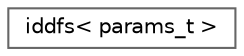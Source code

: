 digraph "Graphical Class Hierarchy"
{
 // LATEX_PDF_SIZE
  bgcolor="transparent";
  edge [fontname=Helvetica,fontsize=10,labelfontname=Helvetica,labelfontsize=10];
  node [fontname=Helvetica,fontsize=10,shape=box,height=0.2,width=0.4];
  rankdir="LR";
  Node0 [id="Node000000",label="iddfs\< params_t \>",height=0.2,width=0.4,color="grey40", fillcolor="white", style="filled",URL="$d8/d5a/structchdr_1_1solvers_1_1iddfs.html",tooltip="Iterative-deepening depth-first search algorithm."];
}
